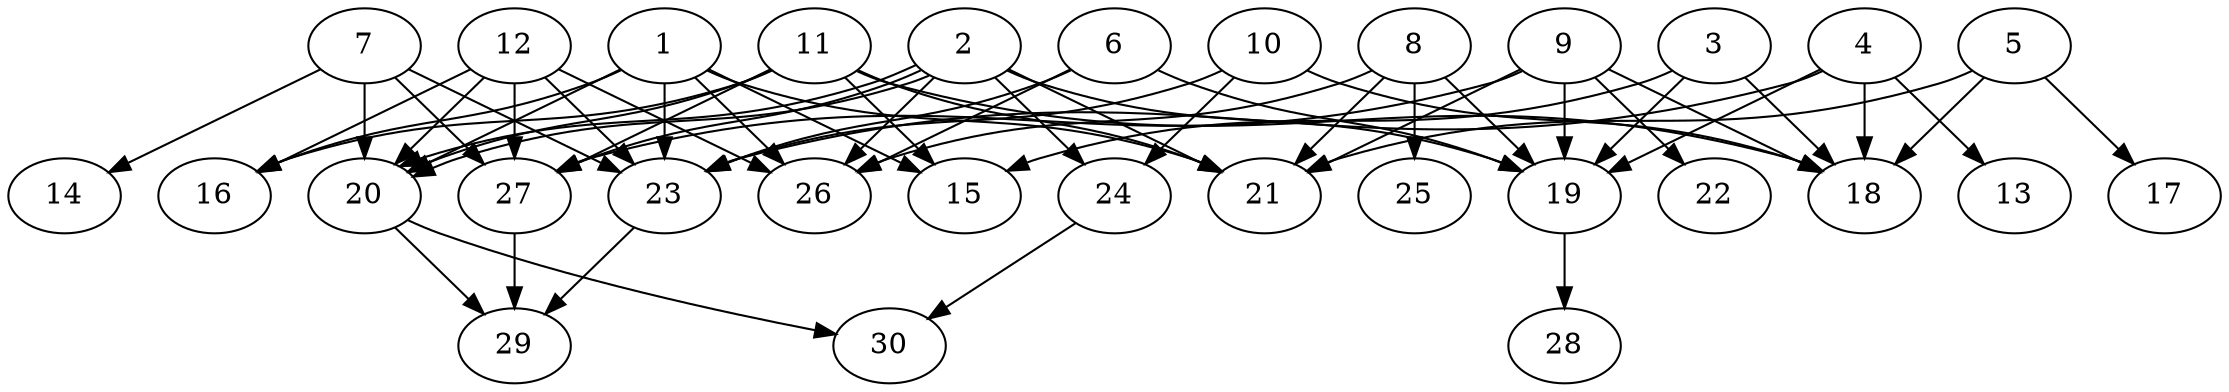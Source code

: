 // DAG automatically generated by daggen at Thu Oct  3 14:04:19 2019
// ./daggen --dot -n 30 --ccr 0.3 --fat 0.9 --regular 0.5 --density 0.5 --mindata 5242880 --maxdata 52428800 
digraph G {
  1 [size="84961280", alpha="0.07", expect_size="25488384"] 
  1 -> 15 [size ="25488384"]
  1 -> 16 [size ="25488384"]
  1 -> 20 [size ="25488384"]
  1 -> 21 [size ="25488384"]
  1 -> 23 [size ="25488384"]
  1 -> 26 [size ="25488384"]
  2 [size="120162987", alpha="0.05", expect_size="36048896"] 
  2 -> 19 [size ="36048896"]
  2 -> 20 [size ="36048896"]
  2 -> 20 [size ="36048896"]
  2 -> 21 [size ="36048896"]
  2 -> 24 [size ="36048896"]
  2 -> 26 [size ="36048896"]
  2 -> 27 [size ="36048896"]
  3 [size="160641707", alpha="0.01", expect_size="48192512"] 
  3 -> 15 [size ="48192512"]
  3 -> 18 [size ="48192512"]
  3 -> 19 [size ="48192512"]
  4 [size="50100907", alpha="0.17", expect_size="15030272"] 
  4 -> 13 [size ="15030272"]
  4 -> 18 [size ="15030272"]
  4 -> 19 [size ="15030272"]
  4 -> 23 [size ="15030272"]
  5 [size="172206080", alpha="0.15", expect_size="51661824"] 
  5 -> 17 [size ="51661824"]
  5 -> 18 [size ="51661824"]
  5 -> 21 [size ="51661824"]
  6 [size="18660693", alpha="0.02", expect_size="5598208"] 
  6 -> 19 [size ="5598208"]
  6 -> 23 [size ="5598208"]
  6 -> 26 [size ="5598208"]
  7 [size="66228907", alpha="0.05", expect_size="19868672"] 
  7 -> 14 [size ="19868672"]
  7 -> 20 [size ="19868672"]
  7 -> 23 [size ="19868672"]
  7 -> 27 [size ="19868672"]
  8 [size="33607680", alpha="0.19", expect_size="10082304"] 
  8 -> 19 [size ="10082304"]
  8 -> 21 [size ="10082304"]
  8 -> 25 [size ="10082304"]
  8 -> 26 [size ="10082304"]
  9 [size="58193920", alpha="0.17", expect_size="17458176"] 
  9 -> 18 [size ="17458176"]
  9 -> 19 [size ="17458176"]
  9 -> 21 [size ="17458176"]
  9 -> 22 [size ="17458176"]
  9 -> 27 [size ="17458176"]
  10 [size="159607467", alpha="0.01", expect_size="47882240"] 
  10 -> 18 [size ="47882240"]
  10 -> 23 [size ="47882240"]
  10 -> 24 [size ="47882240"]
  11 [size="121275733", alpha="0.10", expect_size="36382720"] 
  11 -> 15 [size ="36382720"]
  11 -> 16 [size ="36382720"]
  11 -> 18 [size ="36382720"]
  11 -> 20 [size ="36382720"]
  11 -> 21 [size ="36382720"]
  11 -> 27 [size ="36382720"]
  12 [size="18974720", alpha="0.04", expect_size="5692416"] 
  12 -> 16 [size ="5692416"]
  12 -> 20 [size ="5692416"]
  12 -> 23 [size ="5692416"]
  12 -> 26 [size ="5692416"]
  12 -> 27 [size ="5692416"]
  13 [size="55197013", alpha="0.02", expect_size="16559104"] 
  14 [size="63375360", alpha="0.17", expect_size="19012608"] 
  15 [size="36089173", alpha="0.09", expect_size="10826752"] 
  16 [size="157122560", alpha="0.03", expect_size="47136768"] 
  17 [size="171298133", alpha="0.03", expect_size="51389440"] 
  18 [size="50438827", alpha="0.03", expect_size="15131648"] 
  19 [size="45711360", alpha="0.15", expect_size="13713408"] 
  19 -> 28 [size ="13713408"]
  20 [size="20647253", alpha="0.08", expect_size="6194176"] 
  20 -> 29 [size ="6194176"]
  20 -> 30 [size ="6194176"]
  21 [size="30470827", alpha="0.10", expect_size="9141248"] 
  22 [size="111431680", alpha="0.05", expect_size="33429504"] 
  23 [size="146288640", alpha="0.18", expect_size="43886592"] 
  23 -> 29 [size ="43886592"]
  24 [size="165044907", alpha="0.16", expect_size="49513472"] 
  24 -> 30 [size ="49513472"]
  25 [size="139171840", alpha="0.13", expect_size="41751552"] 
  26 [size="53643947", alpha="0.10", expect_size="16093184"] 
  27 [size="76386987", alpha="0.13", expect_size="22916096"] 
  27 -> 29 [size ="22916096"]
  28 [size="98853547", alpha="0.18", expect_size="29656064"] 
  29 [size="123723093", alpha="0.09", expect_size="37116928"] 
  30 [size="82872320", alpha="0.18", expect_size="24861696"] 
}
